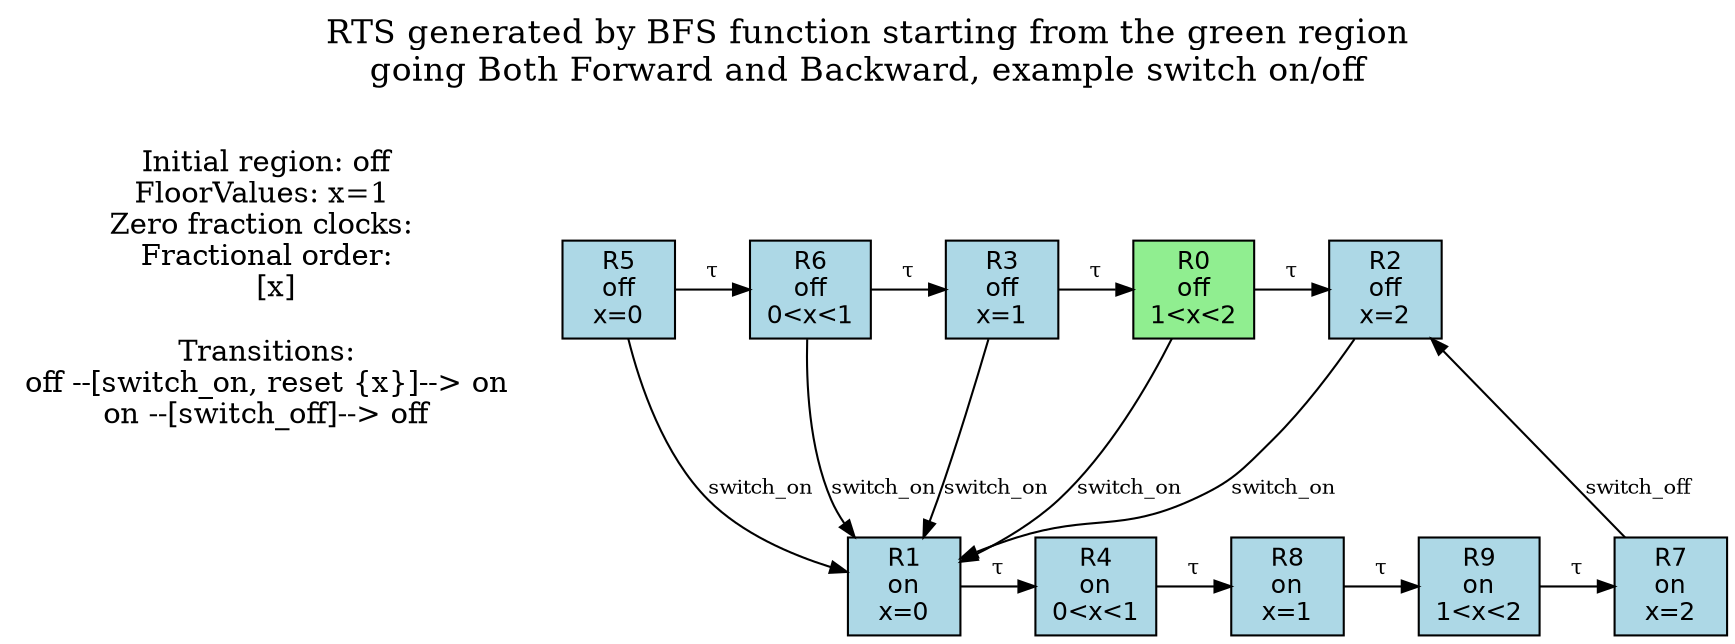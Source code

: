 digraph RTS {
  rankdir=TB;
  splines=true;
  label="RTS generated by BFS function starting from the green region\ngoing Both Forward and Backward, example switch on/off

";
  labelloc=t;
  fontsize=16;
  Info [shape=plaintext, label="Initial region: off\nFloorValues: x=1 \nZero fraction clocks: \nFractional order:\n  [x]\n\nTransitions:\noff --[switch_on, reset {x}]--> on\non --[switch_off]--> off\n"];
  node [shape=box, style=filled, fillcolor=white, fontname=Helvetica, fontsize=12];
  edge [fontsize=10, color=black, arrowsize=0.8];
  R0 [label="R0\noff
1<x<2", fillcolor=lightgreen];
  R1 [label="R1\non
x=0", fillcolor=lightblue];
  R2 [label="R2\noff
x=2", fillcolor=lightblue];
  R3 [label="R3\noff
x=1", fillcolor=lightblue];
  R4 [label="R4\non
0<x<1", fillcolor=lightblue];
  R5 [label="R5\noff
x=0", fillcolor=lightblue];
  R6 [label="R6\noff
0<x<1", fillcolor=lightblue];
  R7 [label="R7\non
x=2", fillcolor=lightblue];
  R8 [label="R8\non
x=1", fillcolor=lightblue];
  R9 [label="R9\non
1<x<2", fillcolor=lightblue];
  { rank=same; R6; R0; R5; R3; R2; }
  { rank=same; R4; R9; R1; R8; R7; }
  R0 -> R1 [label="switch_on"];
  R0 -> R2 [label="τ"];
  R1 -> R4 [label="τ"];
  R2 -> R1 [label="switch_on"];
  R3 -> R1 [label="switch_on"];
  R3 -> R0 [label="τ"];
  R4 -> R8 [label="τ"];
  R5 -> R1 [label="switch_on"];
  R5 -> R6 [label="τ"];
  R6 -> R1 [label="switch_on"];
  R6 -> R3 [label="τ"];
  R7 -> R2 [label="switch_off"];
  R8 -> R9 [label="τ"];
  R9 -> R7 [label="τ"];
}
